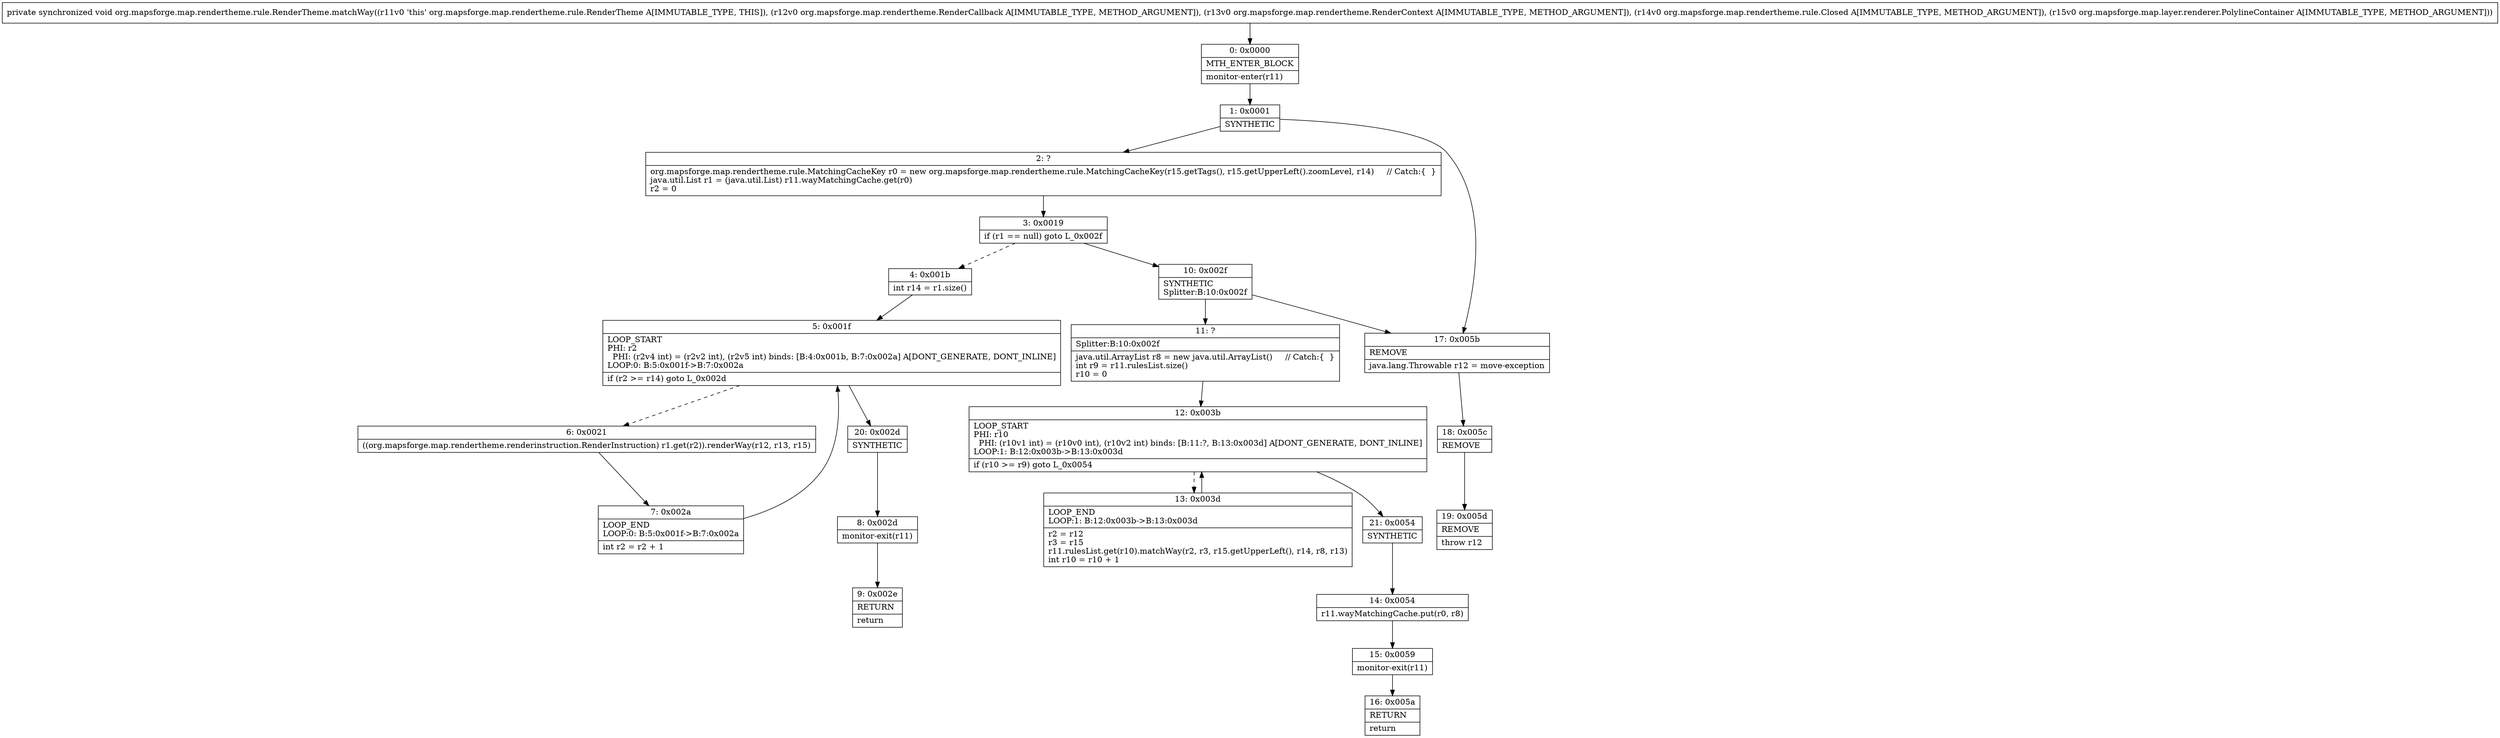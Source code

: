digraph "CFG fororg.mapsforge.map.rendertheme.rule.RenderTheme.matchWay(Lorg\/mapsforge\/map\/rendertheme\/RenderCallback;Lorg\/mapsforge\/map\/rendertheme\/RenderContext;Lorg\/mapsforge\/map\/rendertheme\/rule\/Closed;Lorg\/mapsforge\/map\/layer\/renderer\/PolylineContainer;)V" {
Node_0 [shape=record,label="{0\:\ 0x0000|MTH_ENTER_BLOCK\l|monitor\-enter(r11)\l}"];
Node_1 [shape=record,label="{1\:\ 0x0001|SYNTHETIC\l}"];
Node_2 [shape=record,label="{2\:\ ?|org.mapsforge.map.rendertheme.rule.MatchingCacheKey r0 = new org.mapsforge.map.rendertheme.rule.MatchingCacheKey(r15.getTags(), r15.getUpperLeft().zoomLevel, r14)     \/\/ Catch:\{  \}\ljava.util.List r1 = (java.util.List) r11.wayMatchingCache.get(r0)\lr2 = 0\l}"];
Node_3 [shape=record,label="{3\:\ 0x0019|if (r1 == null) goto L_0x002f\l}"];
Node_4 [shape=record,label="{4\:\ 0x001b|int r14 = r1.size()\l}"];
Node_5 [shape=record,label="{5\:\ 0x001f|LOOP_START\lPHI: r2 \l  PHI: (r2v4 int) = (r2v2 int), (r2v5 int) binds: [B:4:0x001b, B:7:0x002a] A[DONT_GENERATE, DONT_INLINE]\lLOOP:0: B:5:0x001f\-\>B:7:0x002a\l|if (r2 \>= r14) goto L_0x002d\l}"];
Node_6 [shape=record,label="{6\:\ 0x0021|((org.mapsforge.map.rendertheme.renderinstruction.RenderInstruction) r1.get(r2)).renderWay(r12, r13, r15)\l}"];
Node_7 [shape=record,label="{7\:\ 0x002a|LOOP_END\lLOOP:0: B:5:0x001f\-\>B:7:0x002a\l|int r2 = r2 + 1\l}"];
Node_8 [shape=record,label="{8\:\ 0x002d|monitor\-exit(r11)\l}"];
Node_9 [shape=record,label="{9\:\ 0x002e|RETURN\l|return\l}"];
Node_10 [shape=record,label="{10\:\ 0x002f|SYNTHETIC\lSplitter:B:10:0x002f\l}"];
Node_11 [shape=record,label="{11\:\ ?|Splitter:B:10:0x002f\l|java.util.ArrayList r8 = new java.util.ArrayList()     \/\/ Catch:\{  \}\lint r9 = r11.rulesList.size()\lr10 = 0\l}"];
Node_12 [shape=record,label="{12\:\ 0x003b|LOOP_START\lPHI: r10 \l  PHI: (r10v1 int) = (r10v0 int), (r10v2 int) binds: [B:11:?, B:13:0x003d] A[DONT_GENERATE, DONT_INLINE]\lLOOP:1: B:12:0x003b\-\>B:13:0x003d\l|if (r10 \>= r9) goto L_0x0054\l}"];
Node_13 [shape=record,label="{13\:\ 0x003d|LOOP_END\lLOOP:1: B:12:0x003b\-\>B:13:0x003d\l|r2 = r12\lr3 = r15\lr11.rulesList.get(r10).matchWay(r2, r3, r15.getUpperLeft(), r14, r8, r13)\lint r10 = r10 + 1\l}"];
Node_14 [shape=record,label="{14\:\ 0x0054|r11.wayMatchingCache.put(r0, r8)\l}"];
Node_15 [shape=record,label="{15\:\ 0x0059|monitor\-exit(r11)\l}"];
Node_16 [shape=record,label="{16\:\ 0x005a|RETURN\l|return\l}"];
Node_17 [shape=record,label="{17\:\ 0x005b|REMOVE\l|java.lang.Throwable r12 = move\-exception\l}"];
Node_18 [shape=record,label="{18\:\ 0x005c|REMOVE\l}"];
Node_19 [shape=record,label="{19\:\ 0x005d|REMOVE\l|throw r12\l}"];
Node_20 [shape=record,label="{20\:\ 0x002d|SYNTHETIC\l}"];
Node_21 [shape=record,label="{21\:\ 0x0054|SYNTHETIC\l}"];
MethodNode[shape=record,label="{private synchronized void org.mapsforge.map.rendertheme.rule.RenderTheme.matchWay((r11v0 'this' org.mapsforge.map.rendertheme.rule.RenderTheme A[IMMUTABLE_TYPE, THIS]), (r12v0 org.mapsforge.map.rendertheme.RenderCallback A[IMMUTABLE_TYPE, METHOD_ARGUMENT]), (r13v0 org.mapsforge.map.rendertheme.RenderContext A[IMMUTABLE_TYPE, METHOD_ARGUMENT]), (r14v0 org.mapsforge.map.rendertheme.rule.Closed A[IMMUTABLE_TYPE, METHOD_ARGUMENT]), (r15v0 org.mapsforge.map.layer.renderer.PolylineContainer A[IMMUTABLE_TYPE, METHOD_ARGUMENT])) }"];
MethodNode -> Node_0;
Node_0 -> Node_1;
Node_1 -> Node_2;
Node_1 -> Node_17;
Node_2 -> Node_3;
Node_3 -> Node_4[style=dashed];
Node_3 -> Node_10;
Node_4 -> Node_5;
Node_5 -> Node_6[style=dashed];
Node_5 -> Node_20;
Node_6 -> Node_7;
Node_7 -> Node_5;
Node_8 -> Node_9;
Node_10 -> Node_11;
Node_10 -> Node_17;
Node_11 -> Node_12;
Node_12 -> Node_13[style=dashed];
Node_12 -> Node_21;
Node_13 -> Node_12;
Node_14 -> Node_15;
Node_15 -> Node_16;
Node_17 -> Node_18;
Node_18 -> Node_19;
Node_20 -> Node_8;
Node_21 -> Node_14;
}

